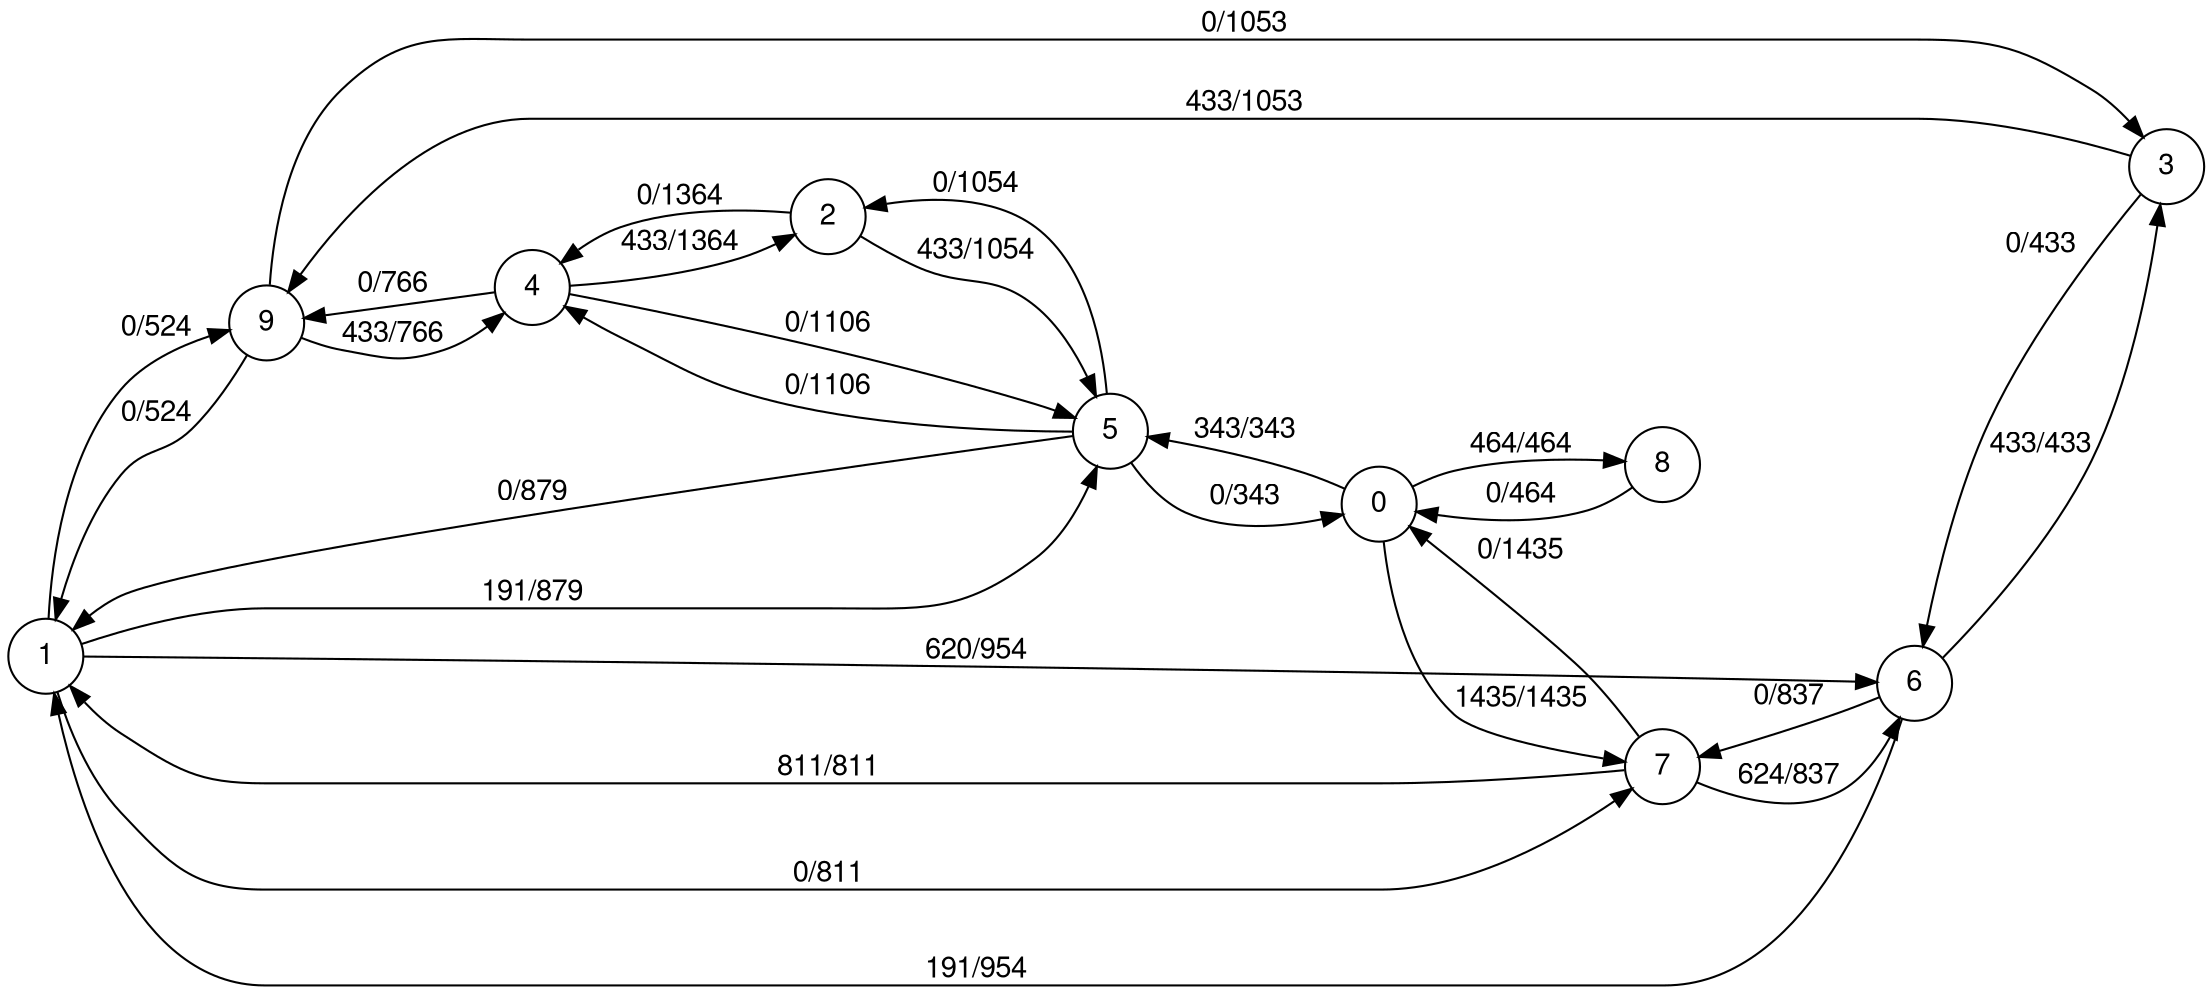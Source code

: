 digraph finite_state_machine {
  fontname="Helvetica,Arial,sans-serif"
  node [fontname="Helvetica,Arial,sans-serif"]
  edge [fontname="Helvetica,Arial,sans-serif"]
  rankdir=LR;
  node [shape = circle];
  1 -> 9 [ label = "0/524" ];
  1 -> 7 [ label = "0/811" ];
  1 -> 5 [ label = "191/879" ];
  1 -> 6 [ label = "620/954" ];
  9 -> 1 [ label = "0/524" ];
  9 -> 3 [ label = "0/1053" ];
  9 -> 4 [ label = "433/766" ];
  3 -> 9 [ label = "433/1053" ];
  3 -> 6 [ label = "0/433" ];
  4 -> 9 [ label = "0/766" ];
  4 -> 5 [ label = "0/1106" ];
  4 -> 2 [ label = "433/1364" ];
  7 -> 6 [ label = "624/837" ];
  7 -> 0 [ label = "0/1435" ];
  7 -> 1 [ label = "811/811" ];
  6 -> 7 [ label = "0/837" ];
  6 -> 3 [ label = "433/433" ];
  6 -> 1 [ label = "191/954" ];
  0 -> 7 [ label = "1435/1435" ];
  0 -> 8 [ label = "464/464" ];
  0 -> 5 [ label = "343/343" ];
  8 -> 0 [ label = "0/464" ];
  5 -> 4 [ label = "0/1106" ];
  5 -> 2 [ label = "0/1054" ];
  5 -> 1 [ label = "0/879" ];
  5 -> 0 [ label = "0/343" ];
  2 -> 4 [ label = "0/1364" ];
  2 -> 5 [ label = "433/1054" ];
}

